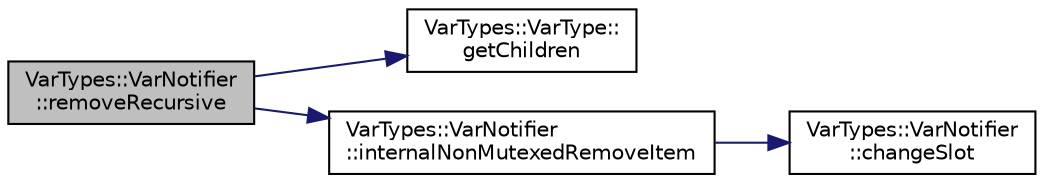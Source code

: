 digraph "VarTypes::VarNotifier::removeRecursive"
{
 // INTERACTIVE_SVG=YES
  edge [fontname="Helvetica",fontsize="10",labelfontname="Helvetica",labelfontsize="10"];
  node [fontname="Helvetica",fontsize="10",shape=record];
  rankdir="LR";
  Node1 [label="VarTypes::VarNotifier\l::removeRecursive",height=0.2,width=0.4,color="black", fillcolor="grey75", style="filled", fontcolor="black"];
  Node1 -> Node2 [color="midnightblue",fontsize="10",style="solid",fontname="Helvetica"];
  Node2 [label="VarTypes::VarType::\lgetChildren",height=0.2,width=0.4,color="black", fillcolor="white", style="filled",URL="$d4/d59/class_var_types_1_1_var_type.html#a0ffcbb6662d2e9f1590b3f0387a458e2"];
  Node1 -> Node3 [color="midnightblue",fontsize="10",style="solid",fontname="Helvetica"];
  Node3 [label="VarTypes::VarNotifier\l::internalNonMutexedRemoveItem",height=0.2,width=0.4,color="black", fillcolor="white", style="filled",URL="$d6/d76/class_var_types_1_1_var_notifier.html#a538f80875409859b43753cae50cccc75"];
  Node3 -> Node4 [color="midnightblue",fontsize="10",style="solid",fontname="Helvetica"];
  Node4 [label="VarTypes::VarNotifier\l::changeSlot",height=0.2,width=0.4,color="black", fillcolor="white", style="filled",URL="$d6/d76/class_var_types_1_1_var_notifier.html#adbd7a8ce14f161a0d918c407a8d3fbf8"];
}

